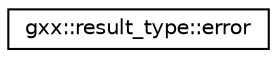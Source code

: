 digraph "Graphical Class Hierarchy"
{
  edge [fontname="Helvetica",fontsize="10",labelfontname="Helvetica",labelfontsize="10"];
  node [fontname="Helvetica",fontsize="10",shape=record];
  rankdir="LR";
  Node1 [label="gxx::result_type::error",height=0.2,width=0.4,color="black", fillcolor="white", style="filled",URL="$structgxx_1_1result__type_1_1error.html"];
}
